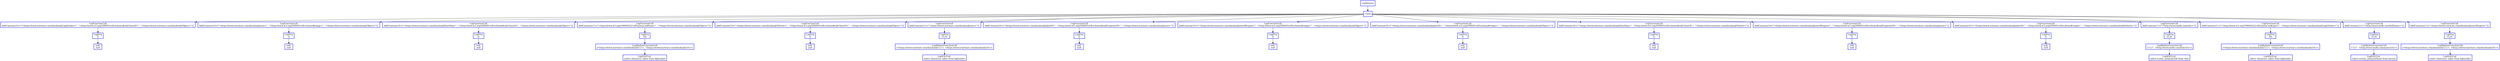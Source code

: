 digraph  g{
node [shape=rectangle, color=black, fontcolor=black, style=bold]
0 [label="LogDistinct" , color = blue] ; 
1 [label="Union", color = blue] ; 
0 -> 1 ; 
2 [label="LogFunctionCall
AddConstant{0=(\"<https://www.starwars.com/databank/LightSaber>\", \"<http://www.w3.org/2000/01/rdf-schema#subClassOf>\", \"<https://www.starwars.com/databank/Object>\")}" , color = blue] ; 
1 -> 2 ; 
3 [label="LogProj
[]" , color = blue] ; 
2 -> 3 ; 
4 [label="null 
null", color = blue] ; 
3 -> 4 ; 
6 [label="LogFunctionCall
AddConstant{0=(\"<https://www.starwars.com/databank/uses>\", \"<http://www.w3.org/2000/01/rdf-schema#range>\", \"<https://www.starwars.com/databank/Object>\")}" , color = blue] ; 
1 -> 6 ; 
7 [label="LogProj
[]" , color = blue] ; 
6 -> 7 ; 
8 [label="null 
null", color = blue] ; 
7 -> 8 ; 
10 [label="LogFunctionCall
AddConstant{0=(\"<https://www.starwars.com/databank/StarShip>\", \"<http://www.w3.org/2000/01/rdf-schema#subClassOf>\", \"<https://www.starwars.com/databank/Object>\")}" , color = blue] ; 
1 -> 10 ; 
11 [label="LogProj
[]" , color = blue] ; 
10 -> 11 ; 
12 [label="null 
null", color = blue] ; 
11 -> 12 ; 
14 [label="LogFunctionCall
AddConstant{1=(\"<http://www.w3.org/1999/02/22-rdf-syntax-ns#type>\", \"<https://www.starwars.com/databank/Object>\")}" , color = blue] ; 
1 -> 14 ; 
15 [label="LogProj
[0]" , color = blue] ; 
14 -> 15 ; 
16 [label="LogSkolemFunctionCall
(<https://www.starwars.com/databank/{1}>, <https://www.starwars.com/databank/{0}>)" , color = blue] ; 
15 -> 16 ; 
17 [label="LogSQLEval 
select character, saber from lightsaber", color = blue] ; 
16 -> 17 ; 
19 [label="LogFunctionCall
AddConstant{0=(\"<https://www.starwars.com/databank/Vehicle>\", \"<http://www.w3.org/2000/01/rdf-schema#subClassOf>\", \"<https://www.starwars.com/databank/Object>\")}" , color = blue] ; 
1 -> 19 ; 
20 [label="LogProj
[]" , color = blue] ; 
19 -> 20 ; 
21 [label="null 
null", color = blue] ; 
20 -> 21 ; 
23 [label="LogFunctionCall
AddConstant{1=(\"<https://www.starwars.com/databank/uses>\")}" , color = blue] ; 
1 -> 23 ; 
24 [label="LogProj
[1,0]" , color = blue] ; 
23 -> 24 ; 
25 [label="LogSkolemFunctionCall
(<https://www.starwars.com/databank/{1}>, <https://www.starwars.com/databank/{0}>)" , color = blue] ; 
24 -> 25 ; 
26 [label="LogSQLEval 
select character, saber from lightsaber", color = blue] ; 
25 -> 26 ; 
28 [label="LogFunctionCall
AddConstant{0=(\"<https://www.starwars.com/databank/pilotOf>\", \"<http://www.w3.org/2000/01/rdf-schema#subPropertyOf>\", \"<https://www.starwars.com/databank/uses>\")}" , color = blue] ; 
1 -> 28 ; 
29 [label="LogProj
[]" , color = blue] ; 
28 -> 29 ; 
30 [label="null 
null", color = blue] ; 
29 -> 30 ; 
32 [label="LogFunctionCall
AddConstant{0=(\"<https://www.starwars.com/databank/usesWeapon>\", \"<http://www.w3.org/2000/01/rdf-schema#range>\", \"<https://www.starwars.com/databank/Object>\")}" , color = blue] ; 
1 -> 32 ; 
33 [label="LogProj
[]" , color = blue] ; 
32 -> 33 ; 
34 [label="null 
null", color = blue] ; 
33 -> 34 ; 
36 [label="LogFunctionCall
AddConstant{0=(\"<https://www.starwars.com/databank/pilotOf>\", \"<http://www.w3.org/2000/01/rdf-schema#range>\", \"<https://www.starwars.com/databank/Object>\")}" , color = blue] ; 
1 -> 36 ; 
37 [label="LogProj
[]" , color = blue] ; 
36 -> 37 ; 
38 [label="null 
null", color = blue] ; 
37 -> 38 ; 
40 [label="LogFunctionCall
AddConstant{0=(\"<https://www.starwars.com/databank/StarShip>\", \"<http://www.w3.org/2000/01/rdf-schema#subClassOf>\", \"<https://www.starwars.com/databank/Vehicle>\")}" , color = blue] ; 
1 -> 40 ; 
41 [label="LogProj
[]" , color = blue] ; 
40 -> 41 ; 
42 [label="null 
null", color = blue] ; 
41 -> 42 ; 
44 [label="LogFunctionCall
AddConstant{0=(\"<https://www.starwars.com/databank/usesWeapon>\", \"<http://www.w3.org/2000/01/rdf-schema#subPropertyOf>\", \"<https://www.starwars.com/databank/uses>\")}" , color = blue] ; 
1 -> 44 ; 
45 [label="LogProj
[]" , color = blue] ; 
44 -> 45 ; 
46 [label="null 
null", color = blue] ; 
45 -> 46 ; 
48 [label="LogFunctionCall
AddConstant{0=(\"<https://www.starwars.com/databank/pilotOf>\", \"<http://www.w3.org/2000/01/rdf-schema#range>\", \"<https://www.starwars.com/databank/Vehicle>\")}" , color = blue] ; 
1 -> 48 ; 
49 [label="LogProj
[]" , color = blue] ; 
48 -> 49 ; 
50 [label="null 
null", color = blue] ; 
49 -> 50 ; 
52 [label="LogFunctionCall
AddConstant{1=(\"<http://www.imdb.com/title>\")}" , color = blue] ; 
1 -> 52 ; 
53 [label="LogProj
[1,0]" , color = blue] ; 
52 -> 53 ; 
54 [label="LogSkolemFunctionCall
(\"{1}\", <http://www.imdb.com/title/{0}>)" , color = blue] ; 
53 -> 54 ; 
55 [label="LogSQLEval 
select tconst, primarytitle from title", color = blue] ; 
54 -> 55 ; 
57 [label="LogFunctionCall
AddConstant{1=(\"<http://www.w3.org/1999/02/22-rdf-syntax-ns#type>\", \"<https://www.starwars.com/databank/LightSaber>\")}" , color = blue] ; 
1 -> 57 ; 
58 [label="LogProj
[0]" , color = blue] ; 
57 -> 58 ; 
59 [label="LogSkolemFunctionCall
(<https://www.starwars.com/databank/{1}>, <https://www.starwars.com/databank/{0}>)" , color = blue] ; 
58 -> 59 ; 
60 [label="LogSQLEval 
select character, saber from lightsaber", color = blue] ; 
59 -> 60 ; 
62 [label="LogFunctionCall
AddConstant{1=(\"<http://www.imdb.com/fullName>\")}" , color = blue] ; 
1 -> 62 ; 
63 [label="LogProj
[1,0]" , color = blue] ; 
62 -> 63 ; 
64 [label="LogSkolemFunctionCall
(\"{1}\", <http://www.imdb.com/name/{0}>)" , color = blue] ; 
63 -> 64 ; 
65 [label="LogSQLEval 
select nconst, primaryName from person", color = blue] ; 
64 -> 65 ; 
67 [label="LogFunctionCall
AddConstant{1=(\"<https://www.starwars.com/databank/usesWeapon>\")}" , color = blue] ; 
1 -> 67 ; 
68 [label="LogProj
[1,0]" , color = blue] ; 
67 -> 68 ; 
69 [label="LogSkolemFunctionCall
(<https://www.starwars.com/databank/{1}>, <https://www.starwars.com/databank/{0}>)" , color = blue] ; 
68 -> 69 ; 
70 [label="LogSQLEval 
select character, saber from lightsaber", color = blue] ; 
69 -> 70 ; 
}

